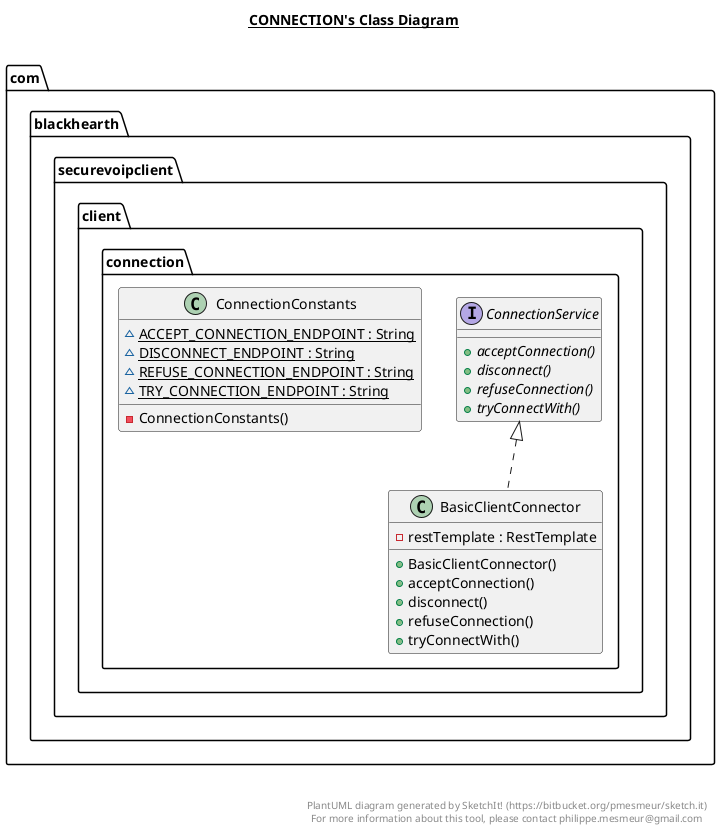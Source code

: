 @startuml

title __CONNECTION's Class Diagram__\n

  namespace com.blackhearth.securevoipclient {
    namespace client {
      namespace connection {
        class com.blackhearth.securevoipclient.client.connection.BasicClientConnector {
            - restTemplate : RestTemplate
            + BasicClientConnector()
            + acceptConnection()
            + disconnect()
            + refuseConnection()
            + tryConnectWith()
        }
      }
    }
  }
  

  namespace com.blackhearth.securevoipclient {
    namespace client {
      namespace connection {
        class com.blackhearth.securevoipclient.client.connection.ConnectionConstants {
            {static} ~ ACCEPT_CONNECTION_ENDPOINT : String
            {static} ~ DISCONNECT_ENDPOINT : String
            {static} ~ REFUSE_CONNECTION_ENDPOINT : String
            {static} ~ TRY_CONNECTION_ENDPOINT : String
            - ConnectionConstants()
        }
      }
    }
  }
  

  namespace com.blackhearth.securevoipclient {
    namespace client {
      namespace connection {
        interface com.blackhearth.securevoipclient.client.connection.ConnectionService {
            {abstract} + acceptConnection()
            {abstract} + disconnect()
            {abstract} + refuseConnection()
            {abstract} + tryConnectWith()
        }
      }
    }
  }
  

  com.blackhearth.securevoipclient.client.connection.BasicClientConnector .up.|> com.blackhearth.securevoipclient.client.connection.ConnectionService


right footer


PlantUML diagram generated by SketchIt! (https://bitbucket.org/pmesmeur/sketch.it)
For more information about this tool, please contact philippe.mesmeur@gmail.com
endfooter

@enduml
